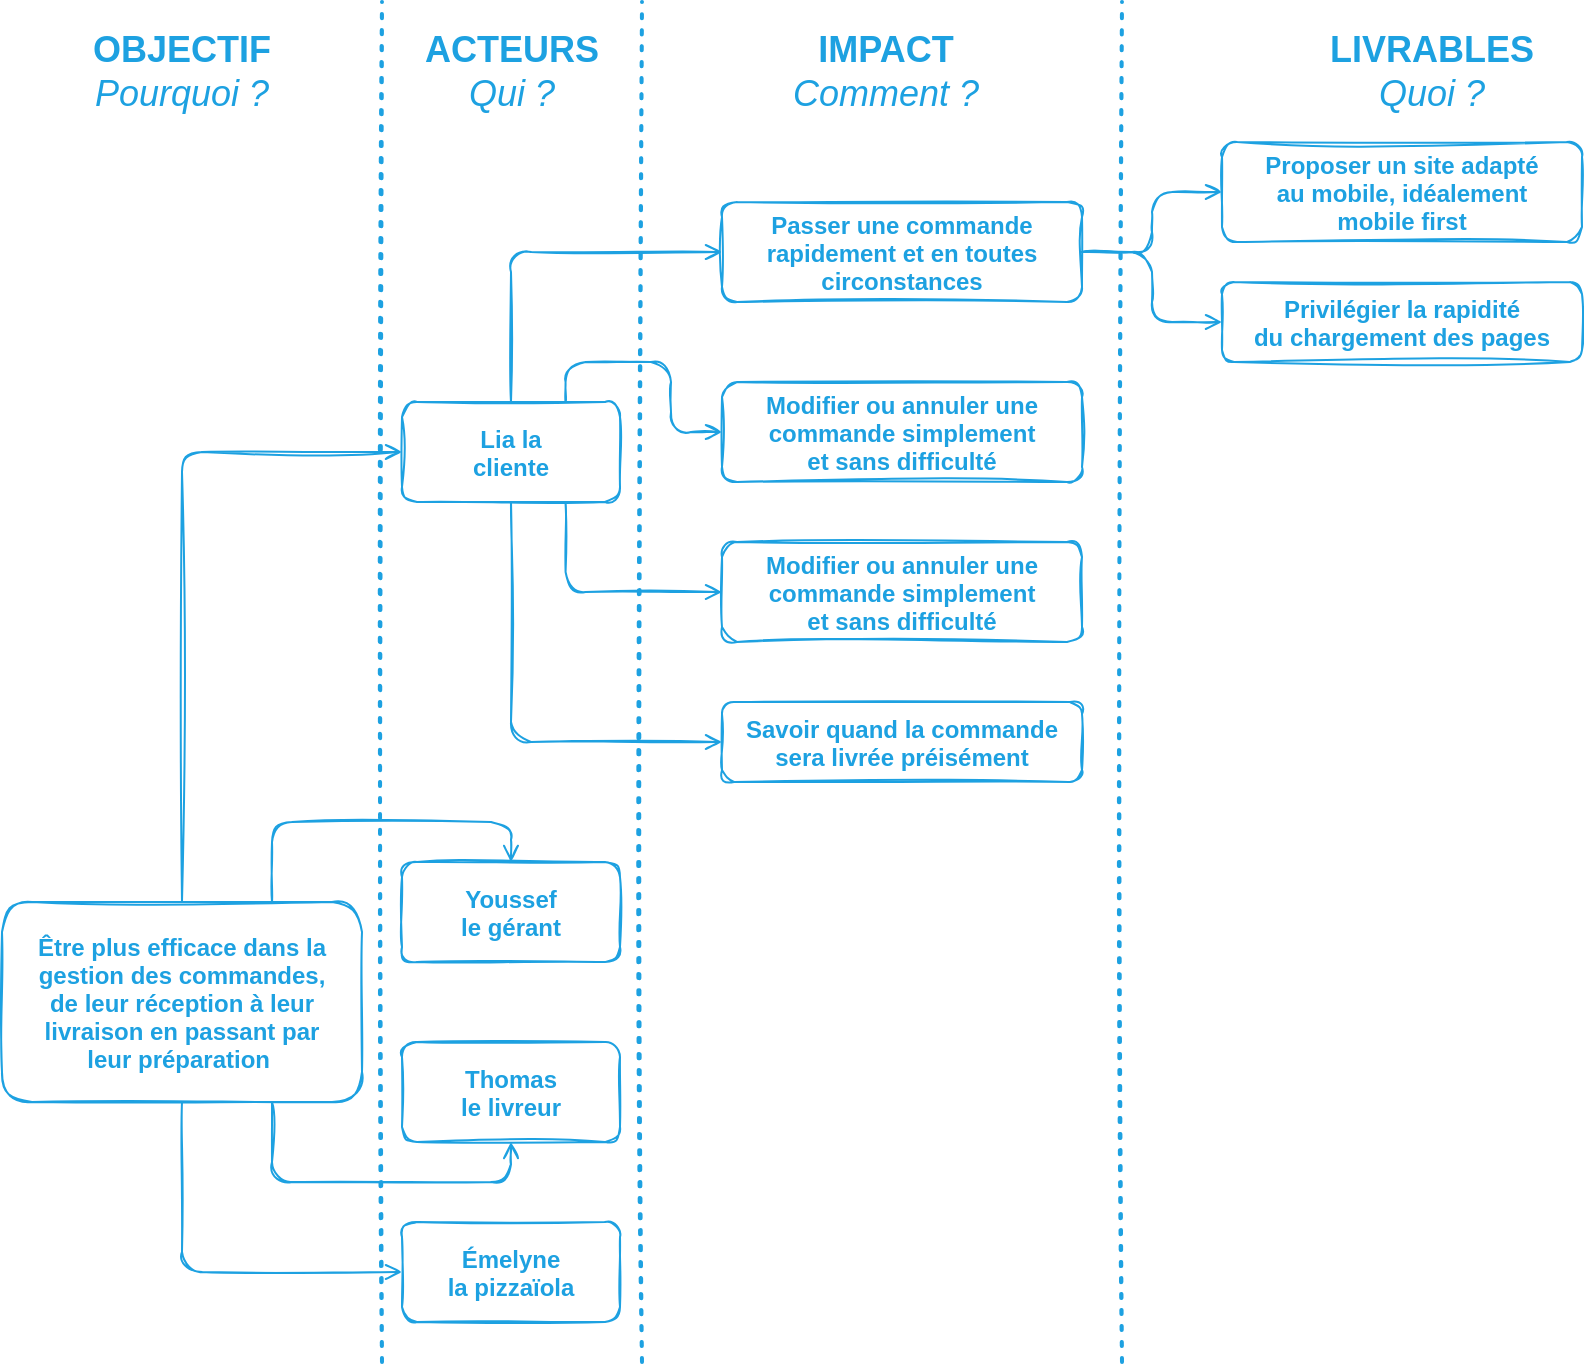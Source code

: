 <mxfile>
    <diagram id="h84z9Ow4-R_cIX1L-NrE" name="Page-1">
        <mxGraphModel dx="716" dy="735" grid="1" gridSize="10" guides="1" tooltips="1" connect="1" arrows="1" fold="1" page="1" pageScale="1" pageWidth="827" pageHeight="1169" math="0" shadow="0">
            <root>
                <mxCell id="0"/>
                <mxCell id="1" parent="0"/>
                <mxCell id="18" style="edgeStyle=orthogonalEdgeStyle;orthogonalLoop=1;jettySize=auto;html=1;exitX=0.5;exitY=0;exitDx=0;exitDy=0;entryX=0;entryY=0.5;entryDx=0;entryDy=0;fontColor=#1DA1E1;strokeColor=#1DA1E1;rounded=1;sketch=1;endArrow=open;endFill=0;" parent="1" source="3" target="8" edge="1">
                    <mxGeometry relative="1" as="geometry"/>
                </mxCell>
                <mxCell id="19" style="edgeStyle=orthogonalEdgeStyle;rounded=1;sketch=1;orthogonalLoop=1;jettySize=auto;html=1;exitX=0.5;exitY=1;exitDx=0;exitDy=0;entryX=0;entryY=0.5;entryDx=0;entryDy=0;endArrow=open;endFill=0;strokeColor=#1DA1E1;fontColor=#1DA1E1;" parent="1" source="3" target="16" edge="1">
                    <mxGeometry relative="1" as="geometry"/>
                </mxCell>
                <mxCell id="20" style="edgeStyle=orthogonalEdgeStyle;rounded=1;sketch=1;orthogonalLoop=1;jettySize=auto;html=1;exitX=0.75;exitY=1;exitDx=0;exitDy=0;entryX=0.5;entryY=1;entryDx=0;entryDy=0;endArrow=open;endFill=0;strokeColor=#1DA1E1;fontColor=#1DA1E1;" parent="1" source="3" target="10" edge="1">
                    <mxGeometry relative="1" as="geometry"/>
                </mxCell>
                <mxCell id="21" style="edgeStyle=orthogonalEdgeStyle;rounded=1;sketch=1;orthogonalLoop=1;jettySize=auto;html=1;exitX=0.75;exitY=0;exitDx=0;exitDy=0;entryX=0.5;entryY=0;entryDx=0;entryDy=0;endArrow=open;endFill=0;strokeColor=#1DA1E1;fontColor=#1DA1E1;" parent="1" source="3" target="9" edge="1">
                    <mxGeometry relative="1" as="geometry"/>
                </mxCell>
                <mxCell id="3" value="Être plus efficace dans la &#10;gestion des commandes, &#10;de leur réception à leur &#10;livraison en passant par &#10;leur préparation " style="fontStyle=1;sketch=1;fillColor=none;fontColor=#1DA1E1;strokeColor=#1DA1E1;rounded=1;" parent="1" vertex="1">
                    <mxGeometry x="10" y="490" width="180" height="100" as="geometry"/>
                </mxCell>
                <mxCell id="4" value="&lt;font style=&quot;font-size: 18px&quot;&gt;&lt;font color=&quot;#1da1e1&quot;&gt;&lt;b&gt;OBJECTIF&lt;/b&gt;&lt;br&gt;&lt;i&gt;Pourquoi ?&lt;/i&gt;&lt;/font&gt;&lt;br&gt;&lt;/font&gt;" style="text;html=1;strokeColor=none;fillColor=none;align=center;verticalAlign=middle;whiteSpace=wrap;rounded=0;sketch=1;" parent="1" vertex="1">
                    <mxGeometry x="10" y="50" width="180" height="50" as="geometry"/>
                </mxCell>
                <mxCell id="36" style="edgeStyle=orthogonalEdgeStyle;rounded=1;sketch=1;orthogonalLoop=1;jettySize=auto;html=1;exitX=0.5;exitY=0;exitDx=0;exitDy=0;shadow=0;endArrow=open;endFill=0;strokeColor=#1DA1E1;entryX=0;entryY=0.5;entryDx=0;entryDy=0;" edge="1" parent="1" source="8" target="25">
                    <mxGeometry relative="1" as="geometry">
                        <mxPoint x="350" y="265" as="targetPoint"/>
                    </mxGeometry>
                </mxCell>
                <mxCell id="40" style="edgeStyle=orthogonalEdgeStyle;rounded=1;sketch=1;orthogonalLoop=1;jettySize=auto;html=1;exitX=0.5;exitY=1;exitDx=0;exitDy=0;entryX=0;entryY=0.5;entryDx=0;entryDy=0;shadow=0;startArrow=none;startFill=0;endArrow=open;endFill=0;strokeColor=#1DA1E1;" edge="1" parent="1" source="8" target="32">
                    <mxGeometry relative="1" as="geometry"/>
                </mxCell>
                <mxCell id="41" style="edgeStyle=orthogonalEdgeStyle;rounded=1;sketch=1;orthogonalLoop=1;jettySize=auto;html=1;exitX=0.75;exitY=0;exitDx=0;exitDy=0;entryX=0;entryY=0.5;entryDx=0;entryDy=0;shadow=0;startArrow=none;startFill=0;endArrow=open;endFill=0;strokeColor=#1DA1E1;" edge="1" parent="1" source="8" target="27">
                    <mxGeometry relative="1" as="geometry"/>
                </mxCell>
                <mxCell id="42" style="edgeStyle=orthogonalEdgeStyle;rounded=1;sketch=1;orthogonalLoop=1;jettySize=auto;html=1;exitX=0.75;exitY=1;exitDx=0;exitDy=0;entryX=0;entryY=0.5;entryDx=0;entryDy=0;shadow=0;startArrow=none;startFill=0;endArrow=open;endFill=0;strokeColor=#1DA1E1;" edge="1" parent="1" source="8" target="30">
                    <mxGeometry relative="1" as="geometry"/>
                </mxCell>
                <mxCell id="8" value="Lia la &#10;cliente" style="fontStyle=1;sketch=1;fillColor=none;fontColor=#1DA1E1;strokeColor=#1DA1E1;rounded=1;" parent="1" vertex="1">
                    <mxGeometry x="210" y="240" width="109" height="50" as="geometry"/>
                </mxCell>
                <mxCell id="9" value="Youssef &#10;le gérant" style="fontStyle=1;sketch=1;fillColor=none;fontColor=#1DA1E1;strokeColor=#1DA1E1;rounded=1;" parent="1" vertex="1">
                    <mxGeometry x="210" y="470" width="109" height="50" as="geometry"/>
                </mxCell>
                <mxCell id="10" value="Thomas&#10;le livreur" style="fontStyle=1;sketch=1;fillColor=none;fontColor=#1DA1E1;strokeColor=#1DA1E1;rounded=1;" parent="1" vertex="1">
                    <mxGeometry x="210" y="560" width="109" height="50" as="geometry"/>
                </mxCell>
                <mxCell id="12" value="&lt;font style=&quot;font-size: 18px&quot;&gt;&lt;font color=&quot;#1da1e1&quot;&gt;&lt;b&gt;ACTEURS&lt;/b&gt;&lt;br&gt;&lt;i&gt;Qui ?&lt;/i&gt;&lt;/font&gt;&lt;br&gt;&lt;/font&gt;" style="text;html=1;strokeColor=none;fillColor=none;align=center;verticalAlign=middle;whiteSpace=wrap;rounded=0;sketch=1;" parent="1" vertex="1">
                    <mxGeometry x="210" y="50" width="110" height="50" as="geometry"/>
                </mxCell>
                <mxCell id="13" value="&lt;font style=&quot;font-size: 18px&quot;&gt;&lt;font color=&quot;#1da1e1&quot;&gt;&lt;b&gt;IMPACT&lt;/b&gt;&lt;br&gt;&lt;i&gt;Comment ?&lt;/i&gt;&lt;/font&gt;&lt;br&gt;&lt;/font&gt;" style="text;html=1;strokeColor=none;fillColor=none;align=center;verticalAlign=middle;whiteSpace=wrap;rounded=0;sketch=1;" parent="1" vertex="1">
                    <mxGeometry x="340" y="50" width="224" height="50" as="geometry"/>
                </mxCell>
                <mxCell id="14" value="&lt;font style=&quot;font-size: 18px&quot;&gt;&lt;font color=&quot;#1da1e1&quot;&gt;&lt;b&gt;LIVRABLES&lt;/b&gt;&lt;br&gt;&lt;i&gt;Quoi ?&lt;/i&gt;&lt;/font&gt;&lt;br&gt;&lt;/font&gt;" style="text;html=1;strokeColor=none;fillColor=none;align=center;verticalAlign=middle;whiteSpace=wrap;rounded=0;sketch=1;" parent="1" vertex="1">
                    <mxGeometry x="650" y="50" width="150" height="50" as="geometry"/>
                </mxCell>
                <mxCell id="16" value="Émelyne&#10;la pizzaïola" style="fontStyle=1;sketch=1;fillColor=none;fontColor=#1DA1E1;strokeColor=#1DA1E1;rounded=1;" parent="1" vertex="1">
                    <mxGeometry x="210" y="650" width="109" height="50" as="geometry"/>
                </mxCell>
                <mxCell id="22" value="" style="endArrow=none;dashed=1;html=1;dashPattern=1 3;strokeWidth=2;strokeColor=#1DA1E1;sketch=1;" parent="1" edge="1">
                    <mxGeometry width="50" height="50" relative="1" as="geometry">
                        <mxPoint x="200" y="720" as="sourcePoint"/>
                        <mxPoint x="200" y="40" as="targetPoint"/>
                    </mxGeometry>
                </mxCell>
                <mxCell id="23" value="" style="endArrow=none;dashed=1;html=1;dashPattern=1 3;strokeWidth=2;strokeColor=#1DA1E1;sketch=1;" parent="1" edge="1">
                    <mxGeometry width="50" height="50" relative="1" as="geometry">
                        <mxPoint x="330" y="720" as="sourcePoint"/>
                        <mxPoint x="330" y="40" as="targetPoint"/>
                    </mxGeometry>
                </mxCell>
                <mxCell id="24" value="" style="endArrow=none;dashed=1;html=1;dashPattern=1 3;strokeWidth=2;strokeColor=#1DA1E1;sketch=1;" parent="1" edge="1">
                    <mxGeometry width="50" height="50" relative="1" as="geometry">
                        <mxPoint x="570" y="720" as="sourcePoint"/>
                        <mxPoint x="570" y="40" as="targetPoint"/>
                    </mxGeometry>
                </mxCell>
                <mxCell id="38" style="edgeStyle=orthogonalEdgeStyle;rounded=1;sketch=1;orthogonalLoop=1;jettySize=auto;html=1;exitX=1;exitY=0.5;exitDx=0;exitDy=0;shadow=0;startArrow=none;startFill=0;endArrow=open;endFill=0;strokeColor=#1DA1E1;entryX=0;entryY=0.5;entryDx=0;entryDy=0;" edge="1" parent="1" source="25" target="31">
                    <mxGeometry relative="1" as="geometry">
                        <mxPoint x="600" y="165" as="targetPoint"/>
                    </mxGeometry>
                </mxCell>
                <mxCell id="25" value="Passer une commande &#10;rapidement et en toutes&#10;circonstances" style="fontStyle=1;sketch=1;fillColor=none;fontColor=#1DA1E1;strokeColor=#1DA1E1;rounded=1;" vertex="1" parent="1">
                    <mxGeometry x="370" y="140" width="180" height="50" as="geometry"/>
                </mxCell>
                <mxCell id="27" value="Modifier ou annuler une &#10;commande simplement&#10;et sans difficulté" style="fontStyle=1;sketch=1;fillColor=none;fontColor=#1DA1E1;strokeColor=#1DA1E1;rounded=1;" vertex="1" parent="1">
                    <mxGeometry x="370" y="230" width="180" height="50" as="geometry"/>
                </mxCell>
                <mxCell id="30" value="Modifier ou annuler une &#10;commande simplement&#10;et sans difficulté" style="fontStyle=1;sketch=1;fillColor=none;fontColor=#1DA1E1;strokeColor=#1DA1E1;rounded=1;" vertex="1" parent="1">
                    <mxGeometry x="370" y="310" width="180" height="50" as="geometry"/>
                </mxCell>
                <mxCell id="31" value="Proposer un site adapté &#10;au mobile, idéalement &#10;mobile first" style="fontStyle=1;sketch=1;fillColor=none;fontColor=#1DA1E1;strokeColor=#1DA1E1;rounded=1;" vertex="1" parent="1">
                    <mxGeometry x="620" y="110" width="180" height="50" as="geometry"/>
                </mxCell>
                <mxCell id="32" value="Savoir quand la commande&#10;sera livrée préisément" style="fontStyle=1;sketch=1;fillColor=none;fontColor=#1DA1E1;strokeColor=#1DA1E1;rounded=1;" vertex="1" parent="1">
                    <mxGeometry x="370" y="390" width="180" height="40" as="geometry"/>
                </mxCell>
                <mxCell id="39" style="edgeStyle=orthogonalEdgeStyle;rounded=1;sketch=1;orthogonalLoop=1;jettySize=auto;html=1;exitX=0;exitY=0.5;exitDx=0;exitDy=0;entryX=1;entryY=0.5;entryDx=0;entryDy=0;shadow=0;startArrow=open;startFill=0;endArrow=none;endFill=0;strokeColor=#1DA1E1;" edge="1" parent="1" source="33" target="25">
                    <mxGeometry relative="1" as="geometry"/>
                </mxCell>
                <mxCell id="33" value="Privilégier la rapidité&#10;du chargement des pages" style="fontStyle=1;sketch=1;fillColor=none;fontColor=#1DA1E1;strokeColor=#1DA1E1;rounded=1;" vertex="1" parent="1">
                    <mxGeometry x="620" y="180" width="180" height="40" as="geometry"/>
                </mxCell>
            </root>
        </mxGraphModel>
    </diagram>
</mxfile>